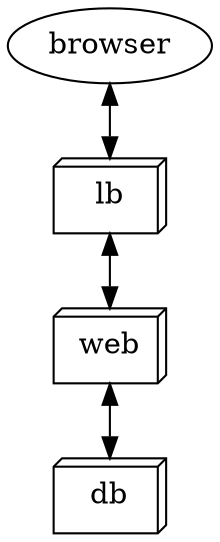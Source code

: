 digraph "server-architecture" {
  node [shape = box3d];

  browser -> lb [dir = both, shape = oval];
  lb -> web [dir = both];
  web -> db [dir = both];

  browser [shape = oval];
}
